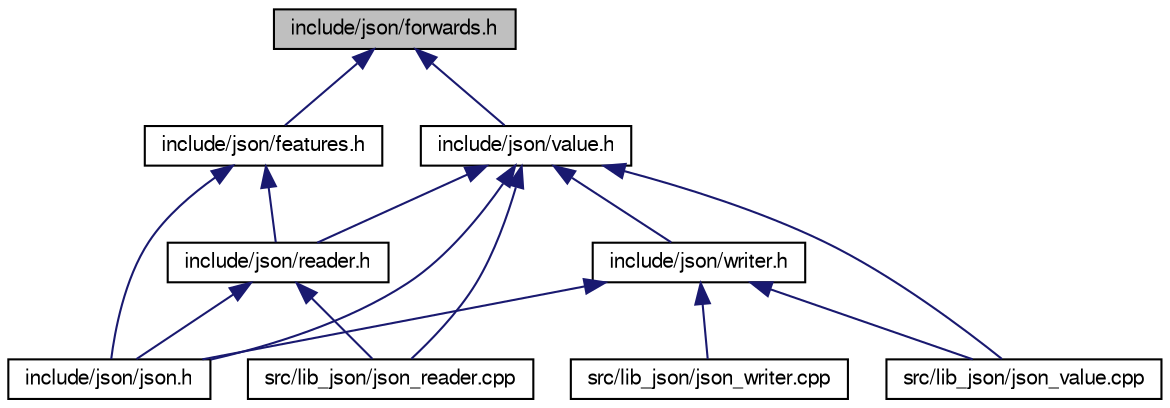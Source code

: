 digraph "include/json/forwards.h"
{
  edge [fontname="FreeSans",fontsize="10",labelfontname="FreeSans",labelfontsize="10"];
  node [fontname="FreeSans",fontsize="10",shape=record];
  Node1 [label="include/json/forwards.h",height=0.2,width=0.4,color="black", fillcolor="grey75", style="filled" fontcolor="black"];
  Node1 -> Node2 [dir="back",color="midnightblue",fontsize="10",style="solid",fontname="FreeSans"];
  Node2 [label="include/json/features.h",height=0.2,width=0.4,color="black", fillcolor="white", style="filled",URL="$features_8h.html"];
  Node2 -> Node3 [dir="back",color="midnightblue",fontsize="10",style="solid",fontname="FreeSans"];
  Node3 [label="include/json/reader.h",height=0.2,width=0.4,color="black", fillcolor="white", style="filled",URL="$reader_8h.html"];
  Node3 -> Node4 [dir="back",color="midnightblue",fontsize="10",style="solid",fontname="FreeSans"];
  Node4 [label="include/json/json.h",height=0.2,width=0.4,color="black", fillcolor="white", style="filled",URL="$json_8h.html"];
  Node3 -> Node5 [dir="back",color="midnightblue",fontsize="10",style="solid",fontname="FreeSans"];
  Node5 [label="src/lib_json/json_reader.cpp",height=0.2,width=0.4,color="black", fillcolor="white", style="filled",URL="$json__reader_8cpp.html"];
  Node2 -> Node4 [dir="back",color="midnightblue",fontsize="10",style="solid",fontname="FreeSans"];
  Node1 -> Node6 [dir="back",color="midnightblue",fontsize="10",style="solid",fontname="FreeSans"];
  Node6 [label="include/json/value.h",height=0.2,width=0.4,color="black", fillcolor="white", style="filled",URL="$value_8h.html"];
  Node6 -> Node4 [dir="back",color="midnightblue",fontsize="10",style="solid",fontname="FreeSans"];
  Node6 -> Node3 [dir="back",color="midnightblue",fontsize="10",style="solid",fontname="FreeSans"];
  Node6 -> Node7 [dir="back",color="midnightblue",fontsize="10",style="solid",fontname="FreeSans"];
  Node7 [label="include/json/writer.h",height=0.2,width=0.4,color="black", fillcolor="white", style="filled",URL="$writer_8h.html"];
  Node7 -> Node4 [dir="back",color="midnightblue",fontsize="10",style="solid",fontname="FreeSans"];
  Node7 -> Node8 [dir="back",color="midnightblue",fontsize="10",style="solid",fontname="FreeSans"];
  Node8 [label="src/lib_json/json_value.cpp",height=0.2,width=0.4,color="black", fillcolor="white", style="filled",URL="$json__value_8cpp.html"];
  Node7 -> Node9 [dir="back",color="midnightblue",fontsize="10",style="solid",fontname="FreeSans"];
  Node9 [label="src/lib_json/json_writer.cpp",height=0.2,width=0.4,color="black", fillcolor="white", style="filled",URL="$json__writer_8cpp.html"];
  Node6 -> Node5 [dir="back",color="midnightblue",fontsize="10",style="solid",fontname="FreeSans"];
  Node6 -> Node8 [dir="back",color="midnightblue",fontsize="10",style="solid",fontname="FreeSans"];
}

